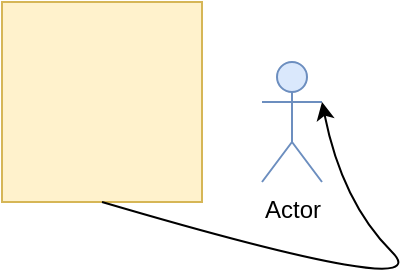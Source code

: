 <mxfile version="17.4.1" type="github">
  <diagram id="oZ_LmyALEskMLcTEMpoX" name="Page-1">
    <mxGraphModel dx="640" dy="403" grid="1" gridSize="10" guides="1" tooltips="1" connect="1" arrows="1" fold="1" page="1" pageScale="1" pageWidth="827" pageHeight="1169" math="0" shadow="0">
      <root>
        <mxCell id="0" />
        <mxCell id="1" parent="0" />
        <mxCell id="D0ty6o7c1ZrVtUTrkf9R-1" value="" style="whiteSpace=wrap;html=1;aspect=fixed;fillColor=#fff2cc;strokeColor=#d6b656;" vertex="1" parent="1">
          <mxGeometry x="130" y="80" width="100" height="100" as="geometry" />
        </mxCell>
        <mxCell id="D0ty6o7c1ZrVtUTrkf9R-2" value="Actor" style="shape=umlActor;verticalLabelPosition=bottom;verticalAlign=top;html=1;outlineConnect=0;fillColor=#dae8fc;strokeColor=#6c8ebf;" vertex="1" parent="1">
          <mxGeometry x="260" y="110" width="30" height="60" as="geometry" />
        </mxCell>
        <mxCell id="D0ty6o7c1ZrVtUTrkf9R-3" value="" style="curved=1;endArrow=classic;html=1;rounded=0;exitX=0.5;exitY=1;exitDx=0;exitDy=0;entryX=1;entryY=0.333;entryDx=0;entryDy=0;entryPerimeter=0;" edge="1" parent="1" source="D0ty6o7c1ZrVtUTrkf9R-1" target="D0ty6o7c1ZrVtUTrkf9R-2">
          <mxGeometry width="50" height="50" relative="1" as="geometry">
            <mxPoint x="300" y="230" as="sourcePoint" />
            <mxPoint x="350" y="180" as="targetPoint" />
            <Array as="points">
              <mxPoint x="350" y="230" />
              <mxPoint x="300" y="180" />
            </Array>
          </mxGeometry>
        </mxCell>
      </root>
    </mxGraphModel>
  </diagram>
</mxfile>
